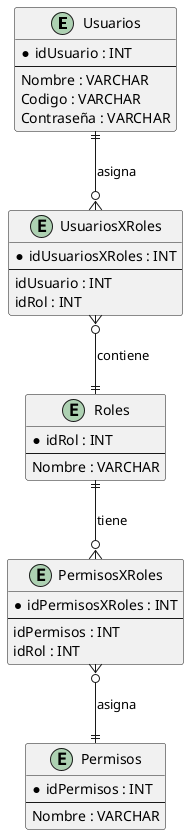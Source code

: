 @startuml
entity "Usuarios" as Usuarios {
    * idUsuario : INT
    --
    Nombre : VARCHAR
    Codigo : VARCHAR
    Contraseña : VARCHAR
}

entity "Roles" as Roles {
    * idRol : INT
    --
    Nombre : VARCHAR
}

entity "Permisos" as Permisos {
    * idPermisos : INT
    --
    Nombre : VARCHAR
}

entity "UsuariosXRoles" as UsuariosXRoles {
    * idUsuariosXRoles : INT
    --
    idUsuario : INT
    idRol : INT
}

entity "PermisosXRoles" as PermisosXRoles {
    * idPermisosXRoles : INT
    --
    idPermisos : INT
    idRol : INT
}

Usuarios ||--o{ UsuariosXRoles : "asigna"
UsuariosXRoles }o--|| Roles : "contiene"
Roles ||--o{ PermisosXRoles : "tiene"
PermisosXRoles }o--|| Permisos : "asigna"
@enduml
